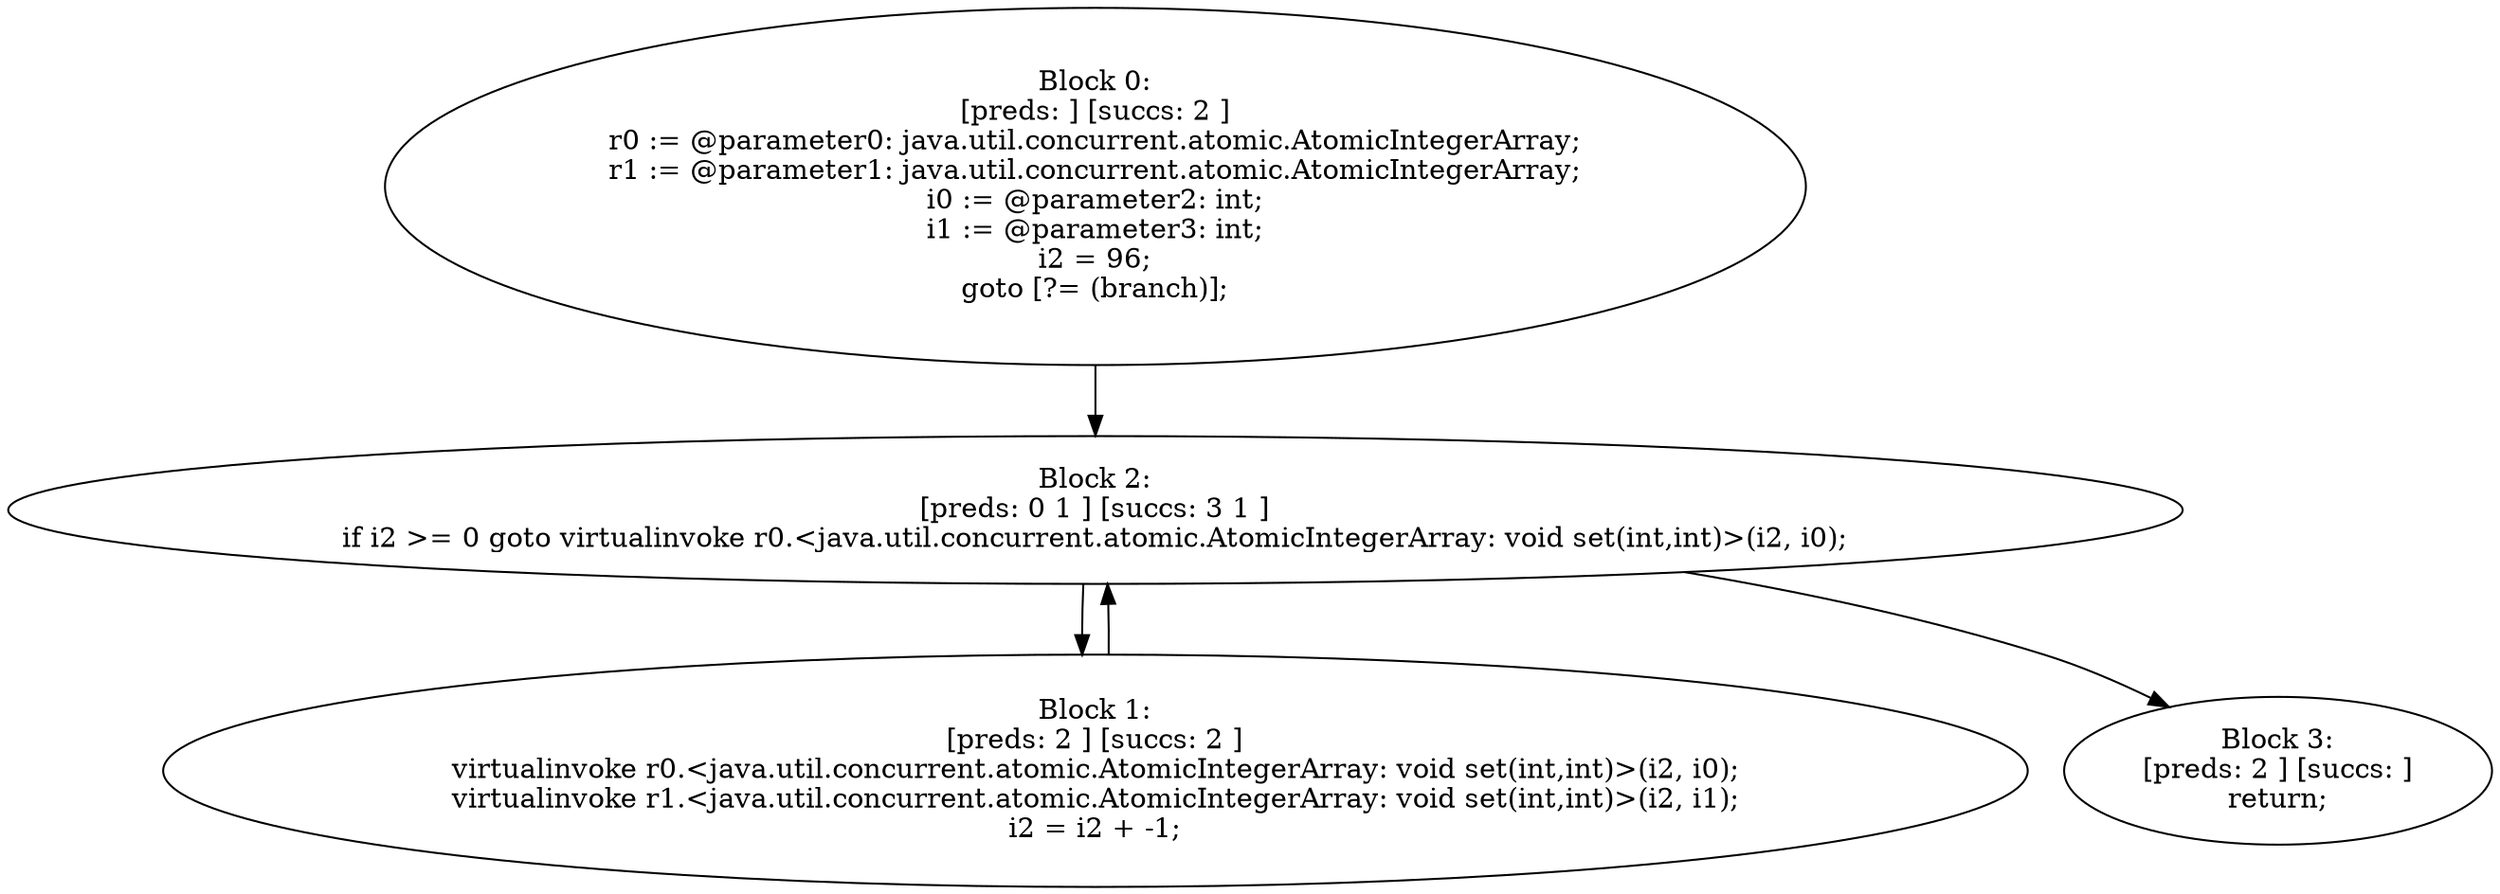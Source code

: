 digraph "unitGraph" {
    "Block 0:
[preds: ] [succs: 2 ]
r0 := @parameter0: java.util.concurrent.atomic.AtomicIntegerArray;
r1 := @parameter1: java.util.concurrent.atomic.AtomicIntegerArray;
i0 := @parameter2: int;
i1 := @parameter3: int;
i2 = 96;
goto [?= (branch)];
"
    "Block 1:
[preds: 2 ] [succs: 2 ]
virtualinvoke r0.<java.util.concurrent.atomic.AtomicIntegerArray: void set(int,int)>(i2, i0);
virtualinvoke r1.<java.util.concurrent.atomic.AtomicIntegerArray: void set(int,int)>(i2, i1);
i2 = i2 + -1;
"
    "Block 2:
[preds: 0 1 ] [succs: 3 1 ]
if i2 >= 0 goto virtualinvoke r0.<java.util.concurrent.atomic.AtomicIntegerArray: void set(int,int)>(i2, i0);
"
    "Block 3:
[preds: 2 ] [succs: ]
return;
"
    "Block 0:
[preds: ] [succs: 2 ]
r0 := @parameter0: java.util.concurrent.atomic.AtomicIntegerArray;
r1 := @parameter1: java.util.concurrent.atomic.AtomicIntegerArray;
i0 := @parameter2: int;
i1 := @parameter3: int;
i2 = 96;
goto [?= (branch)];
"->"Block 2:
[preds: 0 1 ] [succs: 3 1 ]
if i2 >= 0 goto virtualinvoke r0.<java.util.concurrent.atomic.AtomicIntegerArray: void set(int,int)>(i2, i0);
";
    "Block 1:
[preds: 2 ] [succs: 2 ]
virtualinvoke r0.<java.util.concurrent.atomic.AtomicIntegerArray: void set(int,int)>(i2, i0);
virtualinvoke r1.<java.util.concurrent.atomic.AtomicIntegerArray: void set(int,int)>(i2, i1);
i2 = i2 + -1;
"->"Block 2:
[preds: 0 1 ] [succs: 3 1 ]
if i2 >= 0 goto virtualinvoke r0.<java.util.concurrent.atomic.AtomicIntegerArray: void set(int,int)>(i2, i0);
";
    "Block 2:
[preds: 0 1 ] [succs: 3 1 ]
if i2 >= 0 goto virtualinvoke r0.<java.util.concurrent.atomic.AtomicIntegerArray: void set(int,int)>(i2, i0);
"->"Block 3:
[preds: 2 ] [succs: ]
return;
";
    "Block 2:
[preds: 0 1 ] [succs: 3 1 ]
if i2 >= 0 goto virtualinvoke r0.<java.util.concurrent.atomic.AtomicIntegerArray: void set(int,int)>(i2, i0);
"->"Block 1:
[preds: 2 ] [succs: 2 ]
virtualinvoke r0.<java.util.concurrent.atomic.AtomicIntegerArray: void set(int,int)>(i2, i0);
virtualinvoke r1.<java.util.concurrent.atomic.AtomicIntegerArray: void set(int,int)>(i2, i1);
i2 = i2 + -1;
";
}
